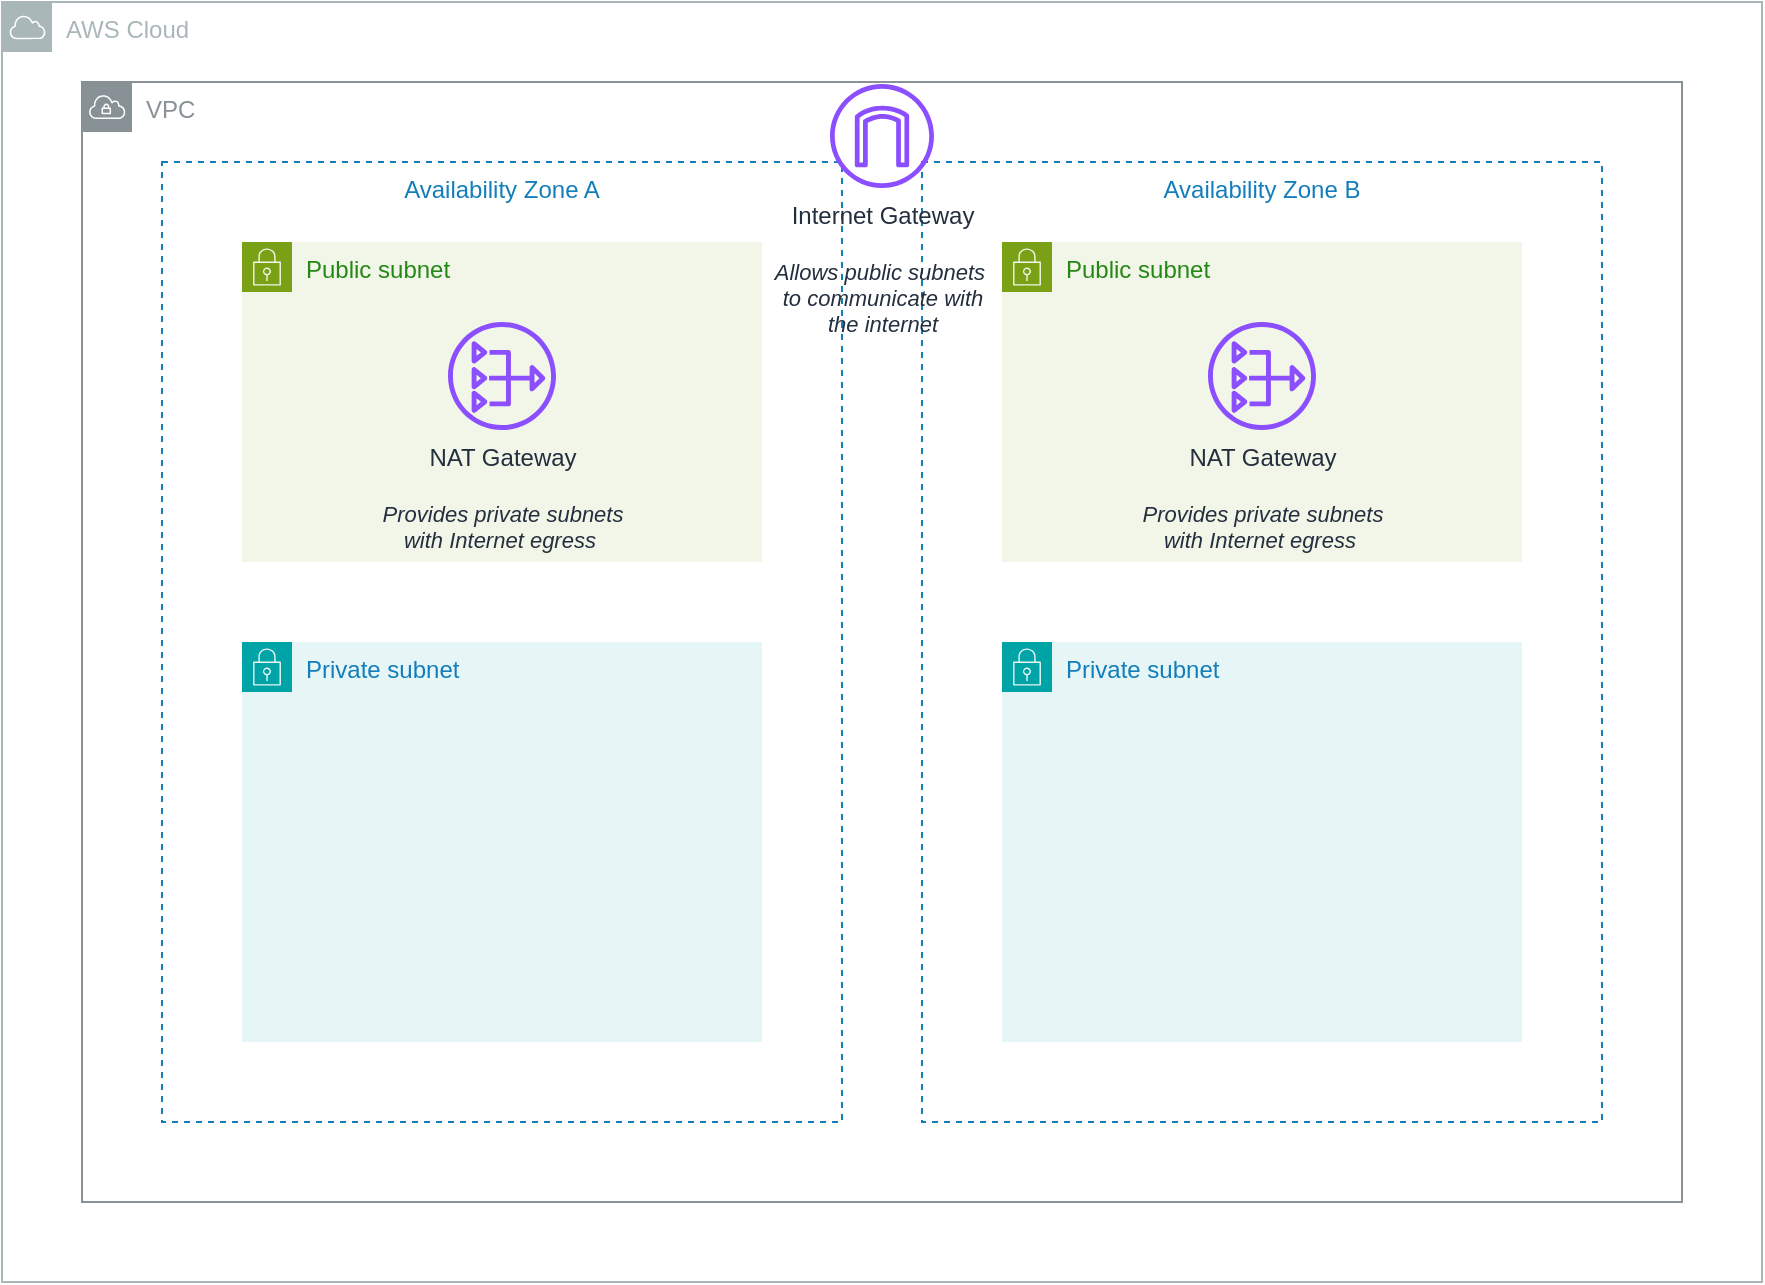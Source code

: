 <mxfile version="24.7.17">
  <diagram name="Page-1" id="8FsgpskcPmaKIqtNk4BU">
    <mxGraphModel dx="1272" dy="969" grid="0" gridSize="10" guides="1" tooltips="1" connect="1" arrows="1" fold="1" page="1" pageScale="1" pageWidth="1100" pageHeight="850" math="0" shadow="0">
      <root>
        <mxCell id="0" />
        <mxCell id="1" parent="0" />
        <mxCell id="VtbpR3yBs_PLwgzBccyN-1" value="AWS Cloud" style="sketch=0;outlineConnect=0;gradientColor=none;html=1;whiteSpace=wrap;fontSize=12;fontStyle=0;shape=mxgraph.aws4.group;grIcon=mxgraph.aws4.group_aws_cloud;strokeColor=#AAB7B8;fillColor=none;verticalAlign=top;align=left;spacingLeft=30;fontColor=#AAB7B8;dashed=0;" vertex="1" parent="1">
          <mxGeometry x="119" y="99" width="880" height="640" as="geometry" />
        </mxCell>
        <mxCell id="VtbpR3yBs_PLwgzBccyN-2" value="VPC" style="sketch=0;outlineConnect=0;gradientColor=none;html=1;whiteSpace=wrap;fontSize=12;fontStyle=0;shape=mxgraph.aws4.group;grIcon=mxgraph.aws4.group_vpc;strokeColor=#879196;fillColor=none;verticalAlign=top;align=left;spacingLeft=30;fontColor=#879196;dashed=0;" vertex="1" parent="1">
          <mxGeometry x="159" y="139" width="800" height="560" as="geometry" />
        </mxCell>
        <mxCell id="VtbpR3yBs_PLwgzBccyN-3" value="Availability Zone A" style="fillColor=none;strokeColor=#147EBA;dashed=1;verticalAlign=top;fontStyle=0;fontColor=#147EBA;whiteSpace=wrap;html=1;" vertex="1" parent="1">
          <mxGeometry x="199" y="179" width="340" height="480" as="geometry" />
        </mxCell>
        <mxCell id="VtbpR3yBs_PLwgzBccyN-4" value="Availability Zone B" style="fillColor=none;strokeColor=#147EBA;dashed=1;verticalAlign=top;fontStyle=0;fontColor=#147EBA;whiteSpace=wrap;html=1;" vertex="1" parent="1">
          <mxGeometry x="579" y="179" width="340" height="480" as="geometry" />
        </mxCell>
        <mxCell id="VtbpR3yBs_PLwgzBccyN-5" value="Public subnet" style="points=[[0,0],[0.25,0],[0.5,0],[0.75,0],[1,0],[1,0.25],[1,0.5],[1,0.75],[1,1],[0.75,1],[0.5,1],[0.25,1],[0,1],[0,0.75],[0,0.5],[0,0.25]];outlineConnect=0;gradientColor=none;html=1;whiteSpace=wrap;fontSize=12;fontStyle=0;container=1;pointerEvents=0;collapsible=0;recursiveResize=0;shape=mxgraph.aws4.group;grIcon=mxgraph.aws4.group_security_group;grStroke=0;strokeColor=#7AA116;fillColor=#F2F6E8;verticalAlign=top;align=left;spacingLeft=30;fontColor=#248814;dashed=0;" vertex="1" parent="1">
          <mxGeometry x="239" y="219" width="260" height="160" as="geometry" />
        </mxCell>
        <mxCell id="VtbpR3yBs_PLwgzBccyN-10" value="NAT Gateway&lt;div&gt;&lt;br&gt;&lt;/div&gt;&lt;div style=&quot;font-size: 11px;&quot;&gt;&lt;i&gt;&lt;font style=&quot;font-size: 11px;&quot;&gt;Provides private subnets&lt;/font&gt;&lt;/i&gt;&lt;/div&gt;&lt;div style=&quot;font-size: 11px;&quot;&gt;&lt;i&gt;&lt;font style=&quot;font-size: 11px;&quot;&gt;with Internet egress&lt;/font&gt;&lt;/i&gt;&amp;nbsp;&lt;/div&gt;" style="sketch=0;outlineConnect=0;fontColor=#232F3E;gradientColor=none;fillColor=#8C4FFF;strokeColor=none;dashed=0;verticalLabelPosition=bottom;verticalAlign=top;align=center;html=1;fontSize=12;fontStyle=0;aspect=fixed;pointerEvents=1;shape=mxgraph.aws4.nat_gateway;" vertex="1" parent="VtbpR3yBs_PLwgzBccyN-5">
          <mxGeometry x="103" y="40" width="54" height="54" as="geometry" />
        </mxCell>
        <mxCell id="VtbpR3yBs_PLwgzBccyN-6" value="Public subnet" style="points=[[0,0],[0.25,0],[0.5,0],[0.75,0],[1,0],[1,0.25],[1,0.5],[1,0.75],[1,1],[0.75,1],[0.5,1],[0.25,1],[0,1],[0,0.75],[0,0.5],[0,0.25]];outlineConnect=0;gradientColor=none;html=1;whiteSpace=wrap;fontSize=12;fontStyle=0;container=1;pointerEvents=0;collapsible=0;recursiveResize=0;shape=mxgraph.aws4.group;grIcon=mxgraph.aws4.group_security_group;grStroke=0;strokeColor=#7AA116;fillColor=#F2F6E8;verticalAlign=top;align=left;spacingLeft=30;fontColor=#248814;dashed=0;" vertex="1" parent="1">
          <mxGeometry x="619" y="219" width="260" height="160" as="geometry" />
        </mxCell>
        <mxCell id="VtbpR3yBs_PLwgzBccyN-11" value="NAT Gateway&lt;div&gt;&lt;br&gt;&lt;/div&gt;&lt;div style=&quot;font-size: 11px;&quot;&gt;&lt;i&gt;&lt;font style=&quot;font-size: 11px;&quot;&gt;Provides private subnets&lt;/font&gt;&lt;/i&gt;&lt;/div&gt;&lt;div style=&quot;font-size: 11px;&quot;&gt;&lt;i&gt;&lt;font style=&quot;font-size: 11px;&quot;&gt;with Internet egress&lt;/font&gt;&lt;/i&gt;&amp;nbsp;&lt;/div&gt;" style="sketch=0;outlineConnect=0;fontColor=#232F3E;gradientColor=none;fillColor=#8C4FFF;strokeColor=none;dashed=0;verticalLabelPosition=bottom;verticalAlign=top;align=center;html=1;fontSize=12;fontStyle=0;aspect=fixed;pointerEvents=1;shape=mxgraph.aws4.nat_gateway;" vertex="1" parent="VtbpR3yBs_PLwgzBccyN-6">
          <mxGeometry x="103" y="40" width="54" height="54" as="geometry" />
        </mxCell>
        <mxCell id="VtbpR3yBs_PLwgzBccyN-7" value="Private subnet" style="points=[[0,0],[0.25,0],[0.5,0],[0.75,0],[1,0],[1,0.25],[1,0.5],[1,0.75],[1,1],[0.75,1],[0.5,1],[0.25,1],[0,1],[0,0.75],[0,0.5],[0,0.25]];outlineConnect=0;gradientColor=none;html=1;whiteSpace=wrap;fontSize=12;fontStyle=0;container=1;pointerEvents=0;collapsible=0;recursiveResize=0;shape=mxgraph.aws4.group;grIcon=mxgraph.aws4.group_security_group;grStroke=0;strokeColor=#00A4A6;fillColor=#E6F6F7;verticalAlign=top;align=left;spacingLeft=30;fontColor=#147EBA;dashed=0;" vertex="1" parent="1">
          <mxGeometry x="239" y="419" width="260" height="200" as="geometry" />
        </mxCell>
        <mxCell id="VtbpR3yBs_PLwgzBccyN-8" value="Private subnet" style="points=[[0,0],[0.25,0],[0.5,0],[0.75,0],[1,0],[1,0.25],[1,0.5],[1,0.75],[1,1],[0.75,1],[0.5,1],[0.25,1],[0,1],[0,0.75],[0,0.5],[0,0.25]];outlineConnect=0;gradientColor=none;html=1;whiteSpace=wrap;fontSize=12;fontStyle=0;container=1;pointerEvents=0;collapsible=0;recursiveResize=0;shape=mxgraph.aws4.group;grIcon=mxgraph.aws4.group_security_group;grStroke=0;strokeColor=#00A4A6;fillColor=#E6F6F7;verticalAlign=top;align=left;spacingLeft=30;fontColor=#147EBA;dashed=0;" vertex="1" parent="1">
          <mxGeometry x="619" y="419" width="260" height="200" as="geometry" />
        </mxCell>
        <mxCell id="VtbpR3yBs_PLwgzBccyN-9" value="Internet Gateway&lt;div&gt;&lt;br&gt;&lt;/div&gt;&lt;div style=&quot;font-size: 11px;&quot;&gt;&lt;i style=&quot;&quot;&gt;&lt;font style=&quot;font-size: 11px;&quot;&gt;Allows public subnets&amp;nbsp;&lt;/font&gt;&lt;/i&gt;&lt;/div&gt;&lt;div style=&quot;font-size: 11px;&quot;&gt;&lt;i&gt;&lt;font style=&quot;font-size: 11px;&quot;&gt;to communicate with&lt;/font&gt;&lt;/i&gt;&lt;/div&gt;&lt;div style=&quot;font-size: 11px;&quot;&gt;&lt;i style=&quot;&quot;&gt;&lt;font style=&quot;font-size: 11px;&quot;&gt;the internet&lt;/font&gt;&lt;/i&gt;&lt;/div&gt;" style="sketch=0;outlineConnect=0;fontColor=#232F3E;gradientColor=none;fillColor=#8C4FFF;strokeColor=none;dashed=0;verticalLabelPosition=bottom;verticalAlign=top;align=center;html=1;fontSize=12;fontStyle=0;aspect=fixed;pointerEvents=1;shape=mxgraph.aws4.internet_gateway;" vertex="1" parent="1">
          <mxGeometry x="533" y="140" width="52" height="52" as="geometry" />
        </mxCell>
      </root>
    </mxGraphModel>
  </diagram>
</mxfile>
